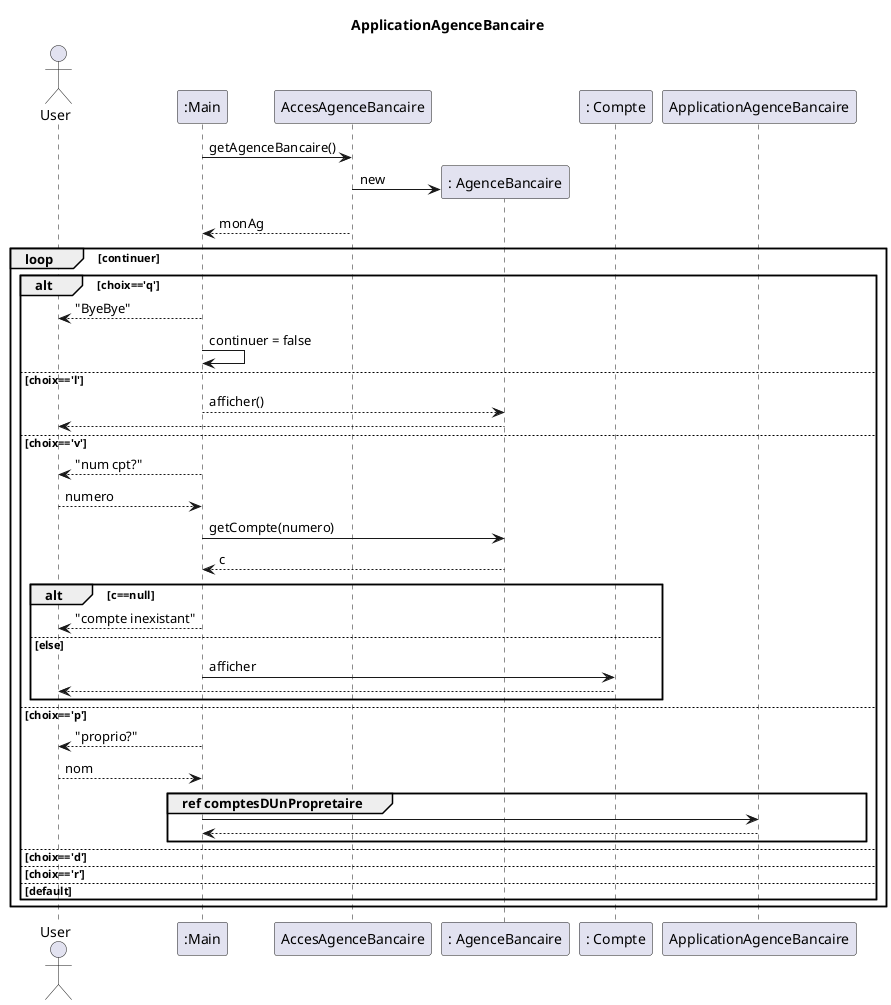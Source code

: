 @startuml

'-----------------------------------
' UML concepts illustrated
' JMB 2014
'-----------------------------------

title ApplicationAgenceBancaire
'autonumber

'-- début
actor User
participant main as ":Main"
participant acces as "AccesAgenceBancaire"
main -> acces : getAgenceBancaire()
create monag as ": AgenceBancaire"
acces -> monag : new
acces --> main : monAg
loop continuer

	alt choix=='q'
		User <-- main : "ByeBye"
		main -> main : continuer = false	
	else choix=='l'
		main --> monag : afficher()
		monag --> User
	else choix=='v'
		User <-- main : "num cpt?"
		User --> main : numero
		main -> monag : getCompte(numero)
		monag --> main : c
		alt c==null
			User <-- main : "compte inexistant"
		else else
			participant c as ": Compte"
			main -> c : afficher
			c --> User
		end
	else choix=='p'
		User <-- main : "proprio?"
		User --> main : nom
		participant ApplicationAgenceBancaire
		group ref comptesDUnPropretaire
			main -> ApplicationAgenceBancaire
			ApplicationAgenceBancaire --> main
		end
	else choix=='d'
		
	else choix=='r'
	
	else default
	
	end

end

@enduml
